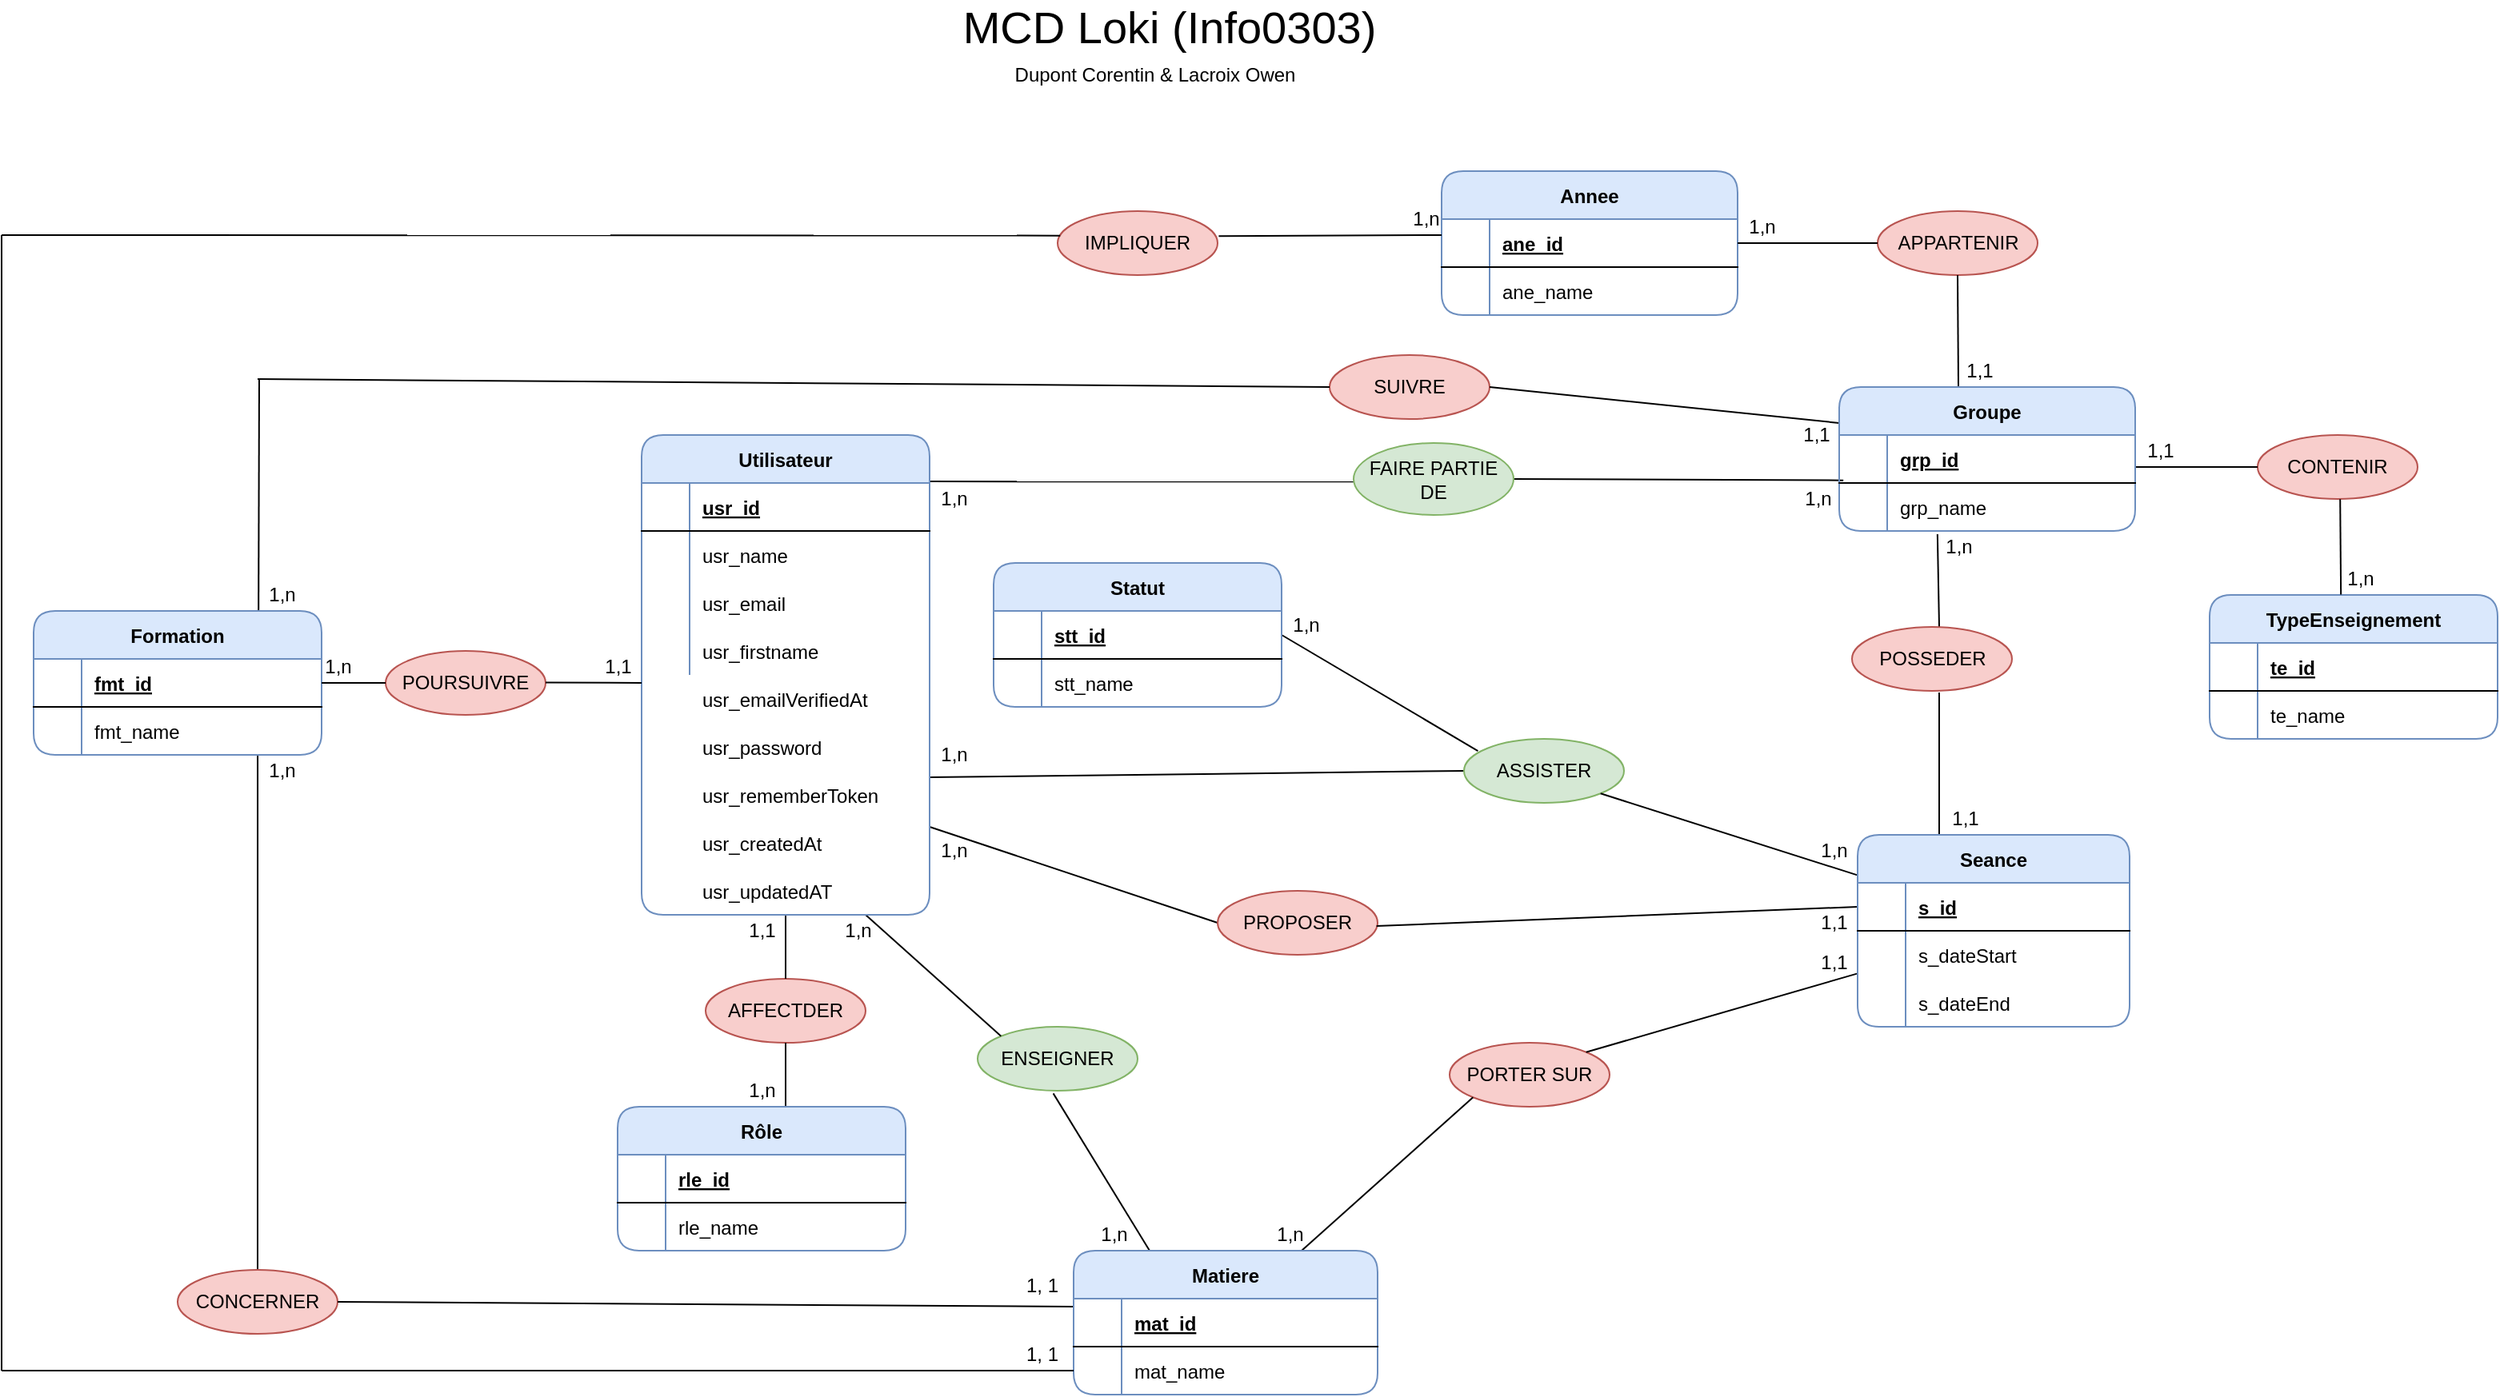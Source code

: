 <mxfile version="13.7.9" type="device"><diagram id="EAMvs1dwin5hBDgR9vCp" name="Page-1"><mxGraphModel dx="1982" dy="470" grid="1" gridSize="10" guides="1" tooltips="1" connect="1" arrows="1" fold="1" page="1" pageScale="1" pageWidth="1169" pageHeight="827" math="0" shadow="0"><root><mxCell id="0"/><mxCell id="1" parent="0"/><mxCell id="ythxObE1gx_FDRderQf9-2" value="Annee" style="shape=table;startSize=30;container=1;collapsible=1;childLayout=tableLayout;fixedRows=1;rowLines=0;fontStyle=1;align=center;resizeLast=1;fillColor=#dae8fc;strokeColor=#6c8ebf;rounded=1;" parent="1" vertex="1"><mxGeometry x="580" y="120" width="185" height="90" as="geometry"/></mxCell><mxCell id="ythxObE1gx_FDRderQf9-3" value="" style="shape=partialRectangle;collapsible=0;dropTarget=0;pointerEvents=0;fillColor=none;top=0;left=0;bottom=1;right=0;points=[[0,0.5],[1,0.5]];portConstraint=eastwest;rounded=1;" parent="ythxObE1gx_FDRderQf9-2" vertex="1"><mxGeometry y="30" width="185" height="30" as="geometry"/></mxCell><mxCell id="ythxObE1gx_FDRderQf9-4" value="" style="shape=partialRectangle;connectable=0;fillColor=none;top=0;left=0;bottom=0;right=0;fontStyle=1;overflow=hidden;rounded=1;" parent="ythxObE1gx_FDRderQf9-3" vertex="1"><mxGeometry width="30" height="30" as="geometry"/></mxCell><mxCell id="ythxObE1gx_FDRderQf9-5" value="ane_id" style="shape=partialRectangle;connectable=0;fillColor=none;top=0;left=0;bottom=0;right=0;align=left;spacingLeft=6;fontStyle=5;overflow=hidden;rounded=1;" parent="ythxObE1gx_FDRderQf9-3" vertex="1"><mxGeometry x="30" width="155" height="30" as="geometry"/></mxCell><mxCell id="ythxObE1gx_FDRderQf9-6" value="" style="shape=partialRectangle;collapsible=0;dropTarget=0;pointerEvents=0;fillColor=none;top=0;left=0;bottom=0;right=0;points=[[0,0.5],[1,0.5]];portConstraint=eastwest;rounded=1;" parent="ythxObE1gx_FDRderQf9-2" vertex="1"><mxGeometry y="60" width="185" height="30" as="geometry"/></mxCell><mxCell id="ythxObE1gx_FDRderQf9-7" value="" style="shape=partialRectangle;connectable=0;fillColor=none;top=0;left=0;bottom=0;right=0;editable=1;overflow=hidden;rounded=1;" parent="ythxObE1gx_FDRderQf9-6" vertex="1"><mxGeometry width="30" height="30" as="geometry"/></mxCell><mxCell id="ythxObE1gx_FDRderQf9-8" value="ane_name" style="shape=partialRectangle;connectable=0;fillColor=none;top=0;left=0;bottom=0;right=0;align=left;spacingLeft=6;overflow=hidden;rounded=1;" parent="ythxObE1gx_FDRderQf9-6" vertex="1"><mxGeometry x="30" width="155" height="30" as="geometry"/></mxCell><mxCell id="joblzgXlnt68u-yxRirV-22" value="usr_emailVerifiedAt" style="shape=partialRectangle;connectable=0;fillColor=none;top=0;left=0;bottom=0;right=0;align=left;spacingLeft=6;overflow=hidden;rounded=1;" parent="1" vertex="1"><mxGeometry x="110" y="435" width="150" height="30" as="geometry"/></mxCell><mxCell id="joblzgXlnt68u-yxRirV-23" value="usr_password" style="shape=partialRectangle;connectable=0;fillColor=none;top=0;left=0;bottom=0;right=0;align=left;spacingLeft=6;overflow=hidden;rounded=1;" parent="1" vertex="1"><mxGeometry x="110" y="465" width="150" height="30" as="geometry"/></mxCell><mxCell id="joblzgXlnt68u-yxRirV-24" value="usr_rememberToken" style="shape=partialRectangle;connectable=0;fillColor=none;top=0;left=0;bottom=0;right=0;align=left;spacingLeft=6;overflow=hidden;rounded=1;" parent="1" vertex="1"><mxGeometry x="110" y="495" width="150" height="30" as="geometry"/></mxCell><mxCell id="joblzgXlnt68u-yxRirV-119" value="TypeEnseignement" style="shape=table;startSize=30;container=1;collapsible=1;childLayout=tableLayout;fixedRows=1;rowLines=0;fontStyle=1;align=center;resizeLast=1;fillColor=#dae8fc;strokeColor=#6c8ebf;rounded=1;" parent="1" vertex="1"><mxGeometry x="1060" y="385" width="180" height="90" as="geometry"/></mxCell><mxCell id="joblzgXlnt68u-yxRirV-120" value="" style="shape=partialRectangle;collapsible=0;dropTarget=0;pointerEvents=0;fillColor=none;top=0;left=0;bottom=1;right=0;points=[[0,0.5],[1,0.5]];portConstraint=eastwest;rounded=1;" parent="joblzgXlnt68u-yxRirV-119" vertex="1"><mxGeometry y="30" width="180" height="30" as="geometry"/></mxCell><mxCell id="joblzgXlnt68u-yxRirV-121" value="" style="shape=partialRectangle;connectable=0;fillColor=none;top=0;left=0;bottom=0;right=0;fontStyle=1;overflow=hidden;rounded=1;" parent="joblzgXlnt68u-yxRirV-120" vertex="1"><mxGeometry width="30" height="30" as="geometry"/></mxCell><mxCell id="joblzgXlnt68u-yxRirV-122" value="te_id" style="shape=partialRectangle;connectable=0;fillColor=none;top=0;left=0;bottom=0;right=0;align=left;spacingLeft=6;fontStyle=5;overflow=hidden;rounded=1;" parent="joblzgXlnt68u-yxRirV-120" vertex="1"><mxGeometry x="30" width="150" height="30" as="geometry"/></mxCell><mxCell id="joblzgXlnt68u-yxRirV-123" value="" style="shape=partialRectangle;collapsible=0;dropTarget=0;pointerEvents=0;fillColor=none;top=0;left=0;bottom=0;right=0;points=[[0,0.5],[1,0.5]];portConstraint=eastwest;rounded=1;" parent="joblzgXlnt68u-yxRirV-119" vertex="1"><mxGeometry y="60" width="180" height="30" as="geometry"/></mxCell><mxCell id="joblzgXlnt68u-yxRirV-124" value="" style="shape=partialRectangle;connectable=0;fillColor=none;top=0;left=0;bottom=0;right=0;editable=1;overflow=hidden;rounded=1;" parent="joblzgXlnt68u-yxRirV-123" vertex="1"><mxGeometry width="30" height="30" as="geometry"/></mxCell><mxCell id="joblzgXlnt68u-yxRirV-125" value="te_name" style="shape=partialRectangle;connectable=0;fillColor=none;top=0;left=0;bottom=0;right=0;align=left;spacingLeft=6;overflow=hidden;rounded=1;" parent="joblzgXlnt68u-yxRirV-123" vertex="1"><mxGeometry x="30" width="150" height="30" as="geometry"/></mxCell><mxCell id="joblzgXlnt68u-yxRirV-25" value="usr_createdAt" style="shape=partialRectangle;connectable=0;fillColor=none;top=0;left=0;bottom=0;right=0;align=left;spacingLeft=6;overflow=hidden;rounded=1;" parent="1" vertex="1"><mxGeometry x="110" y="525" width="150" height="30" as="geometry"/></mxCell><mxCell id="joblzgXlnt68u-yxRirV-26" value="usr_updatedAT" style="shape=partialRectangle;connectable=0;fillColor=none;top=0;left=0;bottom=0;right=0;align=left;spacingLeft=6;overflow=hidden;rounded=1;" parent="1" vertex="1"><mxGeometry x="110" y="555" width="150" height="30" as="geometry"/></mxCell><mxCell id="joblzgXlnt68u-yxRirV-53" value="" style="endArrow=none;html=1;entryX=0.012;entryY=0.537;entryDx=0;entryDy=0;entryPerimeter=0;exitX=1;exitY=0.097;exitDx=0;exitDy=0;exitPerimeter=0;" parent="1" source="joblzgXlnt68u-yxRirV-9" target="PyWjdpOlmltwWEIh1tkV-2" edge="1"><mxGeometry relative="1" as="geometry"><mxPoint x="260" y="320" as="sourcePoint"/><mxPoint x="360" y="320" as="targetPoint"/></mxGeometry></mxCell><mxCell id="joblzgXlnt68u-yxRirV-76" value="AFFECTDER" style="ellipse;whiteSpace=wrap;html=1;align=center;fillColor=#f8cecc;strokeColor=#b85450;rounded=1;" parent="1" vertex="1"><mxGeometry x="120" y="625" width="100" height="40" as="geometry"/></mxCell><mxCell id="joblzgXlnt68u-yxRirV-77" value="" style="endArrow=none;html=1;entryX=0.5;entryY=1;entryDx=0;entryDy=0;" parent="1" target="joblzgXlnt68u-yxRirV-9" edge="1"><mxGeometry relative="1" as="geometry"><mxPoint x="170" y="625" as="sourcePoint"/><mxPoint x="120" y="615" as="targetPoint"/></mxGeometry></mxCell><mxCell id="joblzgXlnt68u-yxRirV-79" value="" style="resizable=0;html=1;align=right;verticalAlign=bottom;rounded=1;" parent="joblzgXlnt68u-yxRirV-77" connectable="0" vertex="1"><mxGeometry x="1" relative="1" as="geometry"/></mxCell><mxCell id="joblzgXlnt68u-yxRirV-80" value="1,1" style="text;html=1;align=center;verticalAlign=middle;resizable=0;points=[];autosize=1;rounded=1;" parent="1" vertex="1"><mxGeometry x="140" y="585" width="30" height="20" as="geometry"/></mxCell><mxCell id="joblzgXlnt68u-yxRirV-84" value="1,n" style="text;html=1;align=center;verticalAlign=middle;resizable=0;points=[];autosize=1;rounded=1;" parent="1" vertex="1"><mxGeometry x="800" y="315" width="30" height="20" as="geometry"/></mxCell><mxCell id="joblzgXlnt68u-yxRirV-98" value="" style="endArrow=none;html=1;entryX=0.5;entryY=1;entryDx=0;entryDy=0;" parent="1" target="joblzgXlnt68u-yxRirV-76" edge="1"><mxGeometry relative="1" as="geometry"><mxPoint x="170" y="705" as="sourcePoint"/><mxPoint x="360" y="755" as="targetPoint"/></mxGeometry></mxCell><mxCell id="joblzgXlnt68u-yxRirV-115" value="s_dateEnd" style="shape=partialRectangle;connectable=0;fillColor=none;top=0;left=0;bottom=0;right=0;align=left;spacingLeft=6;overflow=hidden;rounded=1;" parent="1" vertex="1"><mxGeometry x="870" y="625" width="150" height="30" as="geometry"/></mxCell><mxCell id="joblzgXlnt68u-yxRirV-149" value="" style="endArrow=none;html=1;entryX=0.014;entryY=-0.056;entryDx=0;entryDy=0;entryPerimeter=0;exitX=1;exitY=0.5;exitDx=0;exitDy=0;" parent="1" source="PyWjdpOlmltwWEIh1tkV-2" target="joblzgXlnt68u-yxRirV-60" edge="1"><mxGeometry relative="1" as="geometry"><mxPoint x="538" y="320" as="sourcePoint"/><mxPoint x="560" y="305" as="targetPoint"/></mxGeometry></mxCell><mxCell id="joblzgXlnt68u-yxRirV-160" value="" style="endArrow=none;html=1;" parent="1" edge="1"><mxGeometry relative="1" as="geometry"><mxPoint x="891" y="535" as="sourcePoint"/><mxPoint x="891" y="446" as="targetPoint"/></mxGeometry></mxCell><mxCell id="joblzgXlnt68u-yxRirV-161" value="1,1" style="text;html=1;align=center;verticalAlign=middle;resizable=0;points=[];autosize=1;rounded=1;" parent="1" vertex="1"><mxGeometry x="892" y="515" width="30" height="20" as="geometry"/></mxCell><mxCell id="joblzgXlnt68u-yxRirV-163" value="" style="endArrow=none;html=1;exitX=0.332;exitY=1.067;exitDx=0;exitDy=0;exitPerimeter=0;" parent="1" source="joblzgXlnt68u-yxRirV-60" edge="1"><mxGeometry relative="1" as="geometry"><mxPoint x="970" y="365" as="sourcePoint"/><mxPoint x="891" y="405" as="targetPoint"/></mxGeometry></mxCell><mxCell id="efAIEdhuq7l3t71jygYk-2" value="CONTENIR" style="ellipse;whiteSpace=wrap;html=1;align=center;fillColor=#f8cecc;strokeColor=#b85450;rounded=1;" parent="1" vertex="1"><mxGeometry x="1090" y="285" width="100" height="40" as="geometry"/></mxCell><mxCell id="efAIEdhuq7l3t71jygYk-4" value="" style="endArrow=none;html=1;entryX=0;entryY=0.5;entryDx=0;entryDy=0;" parent="1" target="efAIEdhuq7l3t71jygYk-2" edge="1"><mxGeometry relative="1" as="geometry"><mxPoint x="1014" y="305" as="sourcePoint"/><mxPoint x="1000" y="355" as="targetPoint"/></mxGeometry></mxCell><mxCell id="efAIEdhuq7l3t71jygYk-5" value="" style="endArrow=none;html=1;exitX=0.516;exitY=1.003;exitDx=0;exitDy=0;entryX=0.456;entryY=-0.003;entryDx=0;entryDy=0;entryPerimeter=0;exitPerimeter=0;" parent="1" source="efAIEdhuq7l3t71jygYk-2" target="joblzgXlnt68u-yxRirV-119" edge="1"><mxGeometry relative="1" as="geometry"><mxPoint x="980" y="395" as="sourcePoint"/><mxPoint x="1142" y="380" as="targetPoint"/></mxGeometry></mxCell><mxCell id="efAIEdhuq7l3t71jygYk-20" value="SUIVRE" style="ellipse;whiteSpace=wrap;html=1;align=center;fillColor=#f8cecc;strokeColor=#b85450;rounded=1;" parent="1" vertex="1"><mxGeometry x="510" y="235" width="100" height="40" as="geometry"/></mxCell><mxCell id="efAIEdhuq7l3t71jygYk-22" value="1,1" style="text;html=1;align=center;verticalAlign=middle;resizable=0;points=[];autosize=1;rounded=1;" parent="1" vertex="1"><mxGeometry x="1013.5" y="285" width="30" height="20" as="geometry"/></mxCell><mxCell id="efAIEdhuq7l3t71jygYk-23" value="1,n" style="text;html=1;align=center;verticalAlign=middle;resizable=0;points=[];autosize=1;rounded=1;" parent="1" vertex="1"><mxGeometry x="1139" y="365" width="30" height="20" as="geometry"/></mxCell><mxCell id="efAIEdhuq7l3t71jygYk-28" value="1,1" style="text;html=1;align=center;verticalAlign=middle;resizable=0;points=[];autosize=1;rounded=1;" parent="1" vertex="1"><mxGeometry x="798.5" y="275" width="30" height="20" as="geometry"/></mxCell><mxCell id="efAIEdhuq7l3t71jygYk-29" value="1,n" style="text;html=1;align=center;verticalAlign=middle;resizable=0;points=[];autosize=1;rounded=1;" parent="1" vertex="1"><mxGeometry x="-160" y="375" width="30" height="20" as="geometry"/></mxCell><mxCell id="0zRfloX6kRpkSdwJykga-1" value="" style="endArrow=none;html=1;exitX=1;exitY=0.5;exitDx=0;exitDy=0;entryX=0;entryY=0.25;entryDx=0;entryDy=0;" parent="1" source="efAIEdhuq7l3t71jygYk-20" target="joblzgXlnt68u-yxRirV-56" edge="1"><mxGeometry relative="1" as="geometry"><mxPoint x="990" y="355" as="sourcePoint"/><mxPoint x="1100" y="420" as="targetPoint"/></mxGeometry></mxCell><mxCell id="0zRfloX6kRpkSdwJykga-2" value="" style="endArrow=none;html=1;entryX=0.781;entryY=0.001;entryDx=0;entryDy=0;entryPerimeter=0;" parent="1" target="efAIEdhuq7l3t71jygYk-7" edge="1"><mxGeometry relative="1" as="geometry"><mxPoint x="-159" y="250" as="sourcePoint"/><mxPoint x="-120" y="390" as="targetPoint"/></mxGeometry></mxCell><mxCell id="0zRfloX6kRpkSdwJykga-20" value="1,n" style="text;html=1;align=center;verticalAlign=middle;resizable=0;points=[];autosize=1;rounded=1;" parent="1" vertex="1"><mxGeometry x="200" y="585" width="30" height="20" as="geometry"/></mxCell><mxCell id="0zRfloX6kRpkSdwJykga-47" value="PORTER SUR" style="ellipse;whiteSpace=wrap;html=1;align=center;fillColor=#f8cecc;strokeColor=#b85450;rounded=1;" parent="1" vertex="1"><mxGeometry x="585" y="665" width="100" height="40" as="geometry"/></mxCell><mxCell id="0zRfloX6kRpkSdwJykga-66" value="Dupont Corentin &amp;amp; Lacroix Owen" style="text;html=1;strokeColor=none;fillColor=none;align=center;verticalAlign=middle;whiteSpace=wrap;rounded=1;" parent="1" vertex="1"><mxGeometry x="286.0" y="50" width="230" height="20" as="geometry"/></mxCell><mxCell id="0zRfloX6kRpkSdwJykga-67" value="&lt;span style=&quot;font-size: 28px&quot;&gt;MCD Loki (Info0303)&lt;/span&gt;" style="text;html=1;strokeColor=none;fillColor=none;align=center;verticalAlign=middle;whiteSpace=wrap;rounded=1;" parent="1" vertex="1"><mxGeometry x="235.0" y="20" width="350" height="20" as="geometry"/></mxCell><mxCell id="w9wPiOJWR5NOMYimxBFj-29" value="" style="endArrow=none;html=1;entryX=0;entryY=0.5;entryDx=0;entryDy=0;" parent="1" target="PyWjdpOlmltwWEIh1tkV-4" edge="1"><mxGeometry relative="1" as="geometry"><mxPoint x="260" y="499" as="sourcePoint"/><mxPoint x="590" y="499" as="targetPoint"/></mxGeometry></mxCell><mxCell id="w9wPiOJWR5NOMYimxBFj-39" value="1,n" style="text;html=1;align=center;verticalAlign=middle;resizable=0;points=[];autosize=1;rounded=1;" parent="1" vertex="1"><mxGeometry x="260" y="475" width="30" height="20" as="geometry"/></mxCell><mxCell id="w9wPiOJWR5NOMYimxBFj-44" value="1,n" style="text;html=1;align=center;verticalAlign=middle;resizable=0;points=[];autosize=1;rounded=1;" parent="1" vertex="1"><mxGeometry x="260" y="315" width="30" height="20" as="geometry"/></mxCell><mxCell id="w9wPiOJWR5NOMYimxBFj-45" value="1,n" style="text;html=1;align=center;verticalAlign=middle;resizable=0;points=[];autosize=1;rounded=1;" parent="1" vertex="1"><mxGeometry x="140" y="685" width="30" height="20" as="geometry"/></mxCell><mxCell id="PGd6JfXJDcA2U0Oo4H54-17" value="" style="endArrow=none;html=1;exitX=1;exitY=0.5;exitDx=0;exitDy=0;entryX=0.087;entryY=0.188;entryDx=0;entryDy=0;entryPerimeter=0;" parent="1" source="PGd6JfXJDcA2U0Oo4H54-2" target="PyWjdpOlmltwWEIh1tkV-4" edge="1"><mxGeometry relative="1" as="geometry"><mxPoint x="590" y="505" as="sourcePoint"/><mxPoint x="560" y="495" as="targetPoint"/></mxGeometry></mxCell><mxCell id="PGd6JfXJDcA2U0Oo4H54-20" value="1,n" style="text;html=1;align=center;verticalAlign=middle;resizable=0;points=[];autosize=1;rounded=1;" parent="1" vertex="1"><mxGeometry x="480" y="394.0" width="30" height="20" as="geometry"/></mxCell><mxCell id="PGd6JfXJDcA2U0Oo4H54-26" value="" style="endArrow=none;html=1;entryX=0.778;entryY=1;entryDx=0;entryDy=0;entryPerimeter=0;exitX=0.5;exitY=0;exitDx=0;exitDy=0;" parent="1" target="efAIEdhuq7l3t71jygYk-11" edge="1" source="PGd6JfXJDcA2U0Oo4H54-29"><mxGeometry relative="1" as="geometry"><mxPoint x="-160" y="800" as="sourcePoint"/><mxPoint x="-120" y="484.94" as="targetPoint"/></mxGeometry></mxCell><mxCell id="PGd6JfXJDcA2U0Oo4H54-29" value="CONCERNER" style="ellipse;whiteSpace=wrap;html=1;align=center;fillColor=#f8cecc;strokeColor=#b85450;rounded=1;" parent="1" vertex="1"><mxGeometry x="-210" y="807" width="100" height="40" as="geometry"/></mxCell><mxCell id="PGd6JfXJDcA2U0Oo4H54-33" value="1,n" style="text;html=1;align=center;verticalAlign=middle;resizable=0;points=[];autosize=1;rounded=1;" parent="1" vertex="1"><mxGeometry x="-160" y="485" width="30" height="20" as="geometry"/></mxCell><mxCell id="ythxObE1gx_FDRderQf9-10" value="APPARTENIR" style="ellipse;whiteSpace=wrap;html=1;align=center;fillColor=#f8cecc;strokeColor=#b85450;rounded=1;" parent="1" vertex="1"><mxGeometry x="852.5" y="145" width="100" height="40" as="geometry"/></mxCell><mxCell id="ythxObE1gx_FDRderQf9-11" value="" style="endArrow=none;html=1;entryX=0.5;entryY=1;entryDx=0;entryDy=0;" parent="1" target="ythxObE1gx_FDRderQf9-10" edge="1"><mxGeometry relative="1" as="geometry"><mxPoint x="903" y="255" as="sourcePoint"/><mxPoint x="1000" y="325" as="targetPoint"/></mxGeometry></mxCell><mxCell id="ythxObE1gx_FDRderQf9-15" value="1,1" style="text;html=1;align=center;verticalAlign=middle;resizable=0;points=[];autosize=1;rounded=1;" parent="1" vertex="1"><mxGeometry x="901" y="235" width="30" height="20" as="geometry"/></mxCell><mxCell id="ythxObE1gx_FDRderQf9-16" value="1,n" style="text;html=1;align=center;verticalAlign=middle;resizable=0;points=[];autosize=1;rounded=1;" parent="1" vertex="1"><mxGeometry x="765" y="145" width="30" height="20" as="geometry"/></mxCell><mxCell id="AF_Gkch-M8Q-T1AekMc4-21" value="" style="endArrow=none;html=1;exitX=1.007;exitY=0.39;exitDx=0;exitDy=0;exitPerimeter=0;" parent="1" source="AF_Gkch-M8Q-T1AekMc4-24" edge="1"><mxGeometry relative="1" as="geometry"><mxPoint x="-30" y="65" as="sourcePoint"/><mxPoint x="580" y="160" as="targetPoint"/></mxGeometry></mxCell><mxCell id="AF_Gkch-M8Q-T1AekMc4-22" value="" style="endArrow=none;html=1;" parent="1" edge="1"><mxGeometry relative="1" as="geometry"><mxPoint x="-320" y="870" as="sourcePoint"/><mxPoint x="-320" y="160" as="targetPoint"/></mxGeometry></mxCell><mxCell id="AF_Gkch-M8Q-T1AekMc4-24" value="IMPLIQUER" style="ellipse;whiteSpace=wrap;html=1;align=center;fillColor=#f8cecc;strokeColor=#b85450;rounded=1;" parent="1" vertex="1"><mxGeometry x="340" y="145" width="100" height="40" as="geometry"/></mxCell><mxCell id="AF_Gkch-M8Q-T1AekMc4-25" value="" style="endArrow=none;html=1;entryX=0.016;entryY=0.383;entryDx=0;entryDy=0;entryPerimeter=0;" parent="1" target="AF_Gkch-M8Q-T1AekMc4-24" edge="1"><mxGeometry relative="1" as="geometry"><mxPoint x="-320" y="160" as="sourcePoint"/><mxPoint x="270" y="160" as="targetPoint"/></mxGeometry></mxCell><mxCell id="auDEHxaekFaYsT3tDiyP-1" value="" style="endArrow=none;html=1;entryX=0;entryY=0.5;entryDx=0;entryDy=0;" parent="1" target="auDEHxaekFaYsT3tDiyP-2" edge="1"><mxGeometry relative="1" as="geometry"><mxPoint x="260" y="530" as="sourcePoint"/><mxPoint x="490" y="595" as="targetPoint"/></mxGeometry></mxCell><mxCell id="auDEHxaekFaYsT3tDiyP-2" value="PROPOSER" style="ellipse;whiteSpace=wrap;html=1;align=center;fillColor=#f8cecc;strokeColor=#b85450;rounded=1;" parent="1" vertex="1"><mxGeometry x="440" y="570" width="100" height="40" as="geometry"/></mxCell><mxCell id="auDEHxaekFaYsT3tDiyP-4" value="" style="endArrow=none;html=1;exitX=0.993;exitY=0.55;exitDx=0;exitDy=0;exitPerimeter=0;entryX=0;entryY=0.5;entryDx=0;entryDy=0;" parent="1" source="auDEHxaekFaYsT3tDiyP-2" target="joblzgXlnt68u-yxRirV-102" edge="1"><mxGeometry relative="1" as="geometry"><mxPoint x="671" y="752" as="sourcePoint"/><mxPoint x="730" y="625" as="targetPoint"/></mxGeometry></mxCell><mxCell id="PyWjdpOlmltwWEIh1tkV-2" value="FAIRE PARTIE DE" style="ellipse;whiteSpace=wrap;html=1;align=center;fillColor=#d5e8d4;strokeColor=#82b366;rounded=1;" parent="1" vertex="1"><mxGeometry x="525" y="290" width="100" height="45" as="geometry"/></mxCell><mxCell id="PyWjdpOlmltwWEIh1tkV-4" value="ASSISTER" style="ellipse;whiteSpace=wrap;html=1;align=center;fillColor=#d5e8d4;strokeColor=#82b366;rounded=1;" parent="1" vertex="1"><mxGeometry x="594" y="475" width="100" height="40" as="geometry"/></mxCell><mxCell id="PyWjdpOlmltwWEIh1tkV-5" value="POSSEDER" style="ellipse;whiteSpace=wrap;html=1;align=center;fillColor=#f8cecc;strokeColor=#b85450;rounded=1;" parent="1" vertex="1"><mxGeometry x="836.5" y="405" width="100" height="40" as="geometry"/></mxCell><mxCell id="PyWjdpOlmltwWEIh1tkV-6" value="1,n" style="text;html=1;align=center;verticalAlign=middle;resizable=0;points=[];autosize=1;rounded=1;" parent="1" vertex="1"><mxGeometry x="887.5" y="345" width="30" height="20" as="geometry"/></mxCell><mxCell id="PyWjdpOlmltwWEIh1tkV-7" value="" style="endArrow=none;html=1;exitX=1;exitY=1;exitDx=0;exitDy=0;entryX=-0.001;entryY=0.21;entryDx=0;entryDy=0;entryPerimeter=0;" parent="1" source="PyWjdpOlmltwWEIh1tkV-4" target="joblzgXlnt68u-yxRirV-101" edge="1"><mxGeometry relative="1" as="geometry"><mxPoint x="695.0" y="554.17" as="sourcePoint"/><mxPoint x="820" y="555" as="targetPoint"/></mxGeometry></mxCell><mxCell id="PyWjdpOlmltwWEIh1tkV-8" value="1,n" style="text;html=1;align=center;verticalAlign=middle;resizable=0;points=[];autosize=1;rounded=1;" parent="1" vertex="1"><mxGeometry x="810" y="535" width="30" height="20" as="geometry"/></mxCell><mxCell id="PyWjdpOlmltwWEIh1tkV-9" value="1,n" style="text;html=1;align=center;verticalAlign=middle;resizable=0;points=[];autosize=1;rounded=1;" parent="1" vertex="1"><mxGeometry x="260" y="535" width="30" height="20" as="geometry"/></mxCell><mxCell id="PyWjdpOlmltwWEIh1tkV-10" value="1,1" style="text;html=1;align=center;verticalAlign=middle;resizable=0;points=[];autosize=1;rounded=1;" parent="1" vertex="1"><mxGeometry x="810" y="580" width="30" height="20" as="geometry"/></mxCell><mxCell id="PyWjdpOlmltwWEIh1tkV-11" value="" style="endArrow=none;html=1;exitX=1;exitY=0.5;exitDx=0;exitDy=0;entryX=0;entryY=0.5;entryDx=0;entryDy=0;" parent="1" edge="1" target="ythxObE1gx_FDRderQf9-10" source="ythxObE1gx_FDRderQf9-3"><mxGeometry relative="1" as="geometry"><mxPoint x="770" y="164.58" as="sourcePoint"/><mxPoint x="850" y="165" as="targetPoint"/></mxGeometry></mxCell><mxCell id="PyWjdpOlmltwWEIh1tkV-13" value="" style="endArrow=none;html=1;entryX=0;entryY=0.889;entryDx=0;entryDy=0;entryPerimeter=0;exitX=1;exitY=0;exitDx=0;exitDy=0;" parent="1" source="0zRfloX6kRpkSdwJykga-47" target="joblzgXlnt68u-yxRirV-105" edge="1"><mxGeometry relative="1" as="geometry"><mxPoint x="620" y="785" as="sourcePoint"/><mxPoint x="789" y="795" as="targetPoint"/></mxGeometry></mxCell><mxCell id="PyWjdpOlmltwWEIh1tkV-14" value="" style="endArrow=none;html=1;entryX=0;entryY=1;entryDx=0;entryDy=0;exitX=0.75;exitY=0;exitDx=0;exitDy=0;" parent="1" source="0zRfloX6kRpkSdwJykga-3" target="0zRfloX6kRpkSdwJykga-47" edge="1"><mxGeometry relative="1" as="geometry"><mxPoint x="584.995" y="804.188" as="sourcePoint"/><mxPoint x="754.64" y="755.0" as="targetPoint"/></mxGeometry></mxCell><mxCell id="PyWjdpOlmltwWEIh1tkV-15" value="" style="endArrow=none;html=1;exitX=1;exitY=0.5;exitDx=0;exitDy=0;entryX=0;entryY=0.167;entryDx=0;entryDy=0;entryPerimeter=0;" parent="1" edge="1" target="0zRfloX6kRpkSdwJykga-4" source="PGd6JfXJDcA2U0Oo4H54-29"><mxGeometry relative="1" as="geometry"><mxPoint x="40" y="825" as="sourcePoint"/><mxPoint x="340" y="825" as="targetPoint"/></mxGeometry></mxCell><mxCell id="PyWjdpOlmltwWEIh1tkV-20" value="ENSEIGNER" style="ellipse;whiteSpace=wrap;html=1;align=center;fillColor=#d5e8d4;strokeColor=#82b366;rounded=1;" parent="1" vertex="1"><mxGeometry x="290" y="655" width="100" height="40" as="geometry"/></mxCell><mxCell id="PyWjdpOlmltwWEIh1tkV-21" value="" style="endArrow=none;html=1;entryX=0;entryY=0;entryDx=0;entryDy=0;" parent="1" target="PyWjdpOlmltwWEIh1tkV-20" edge="1"><mxGeometry relative="1" as="geometry"><mxPoint x="220" y="585" as="sourcePoint"/><mxPoint x="425" y="620" as="targetPoint"/></mxGeometry></mxCell><mxCell id="PyWjdpOlmltwWEIh1tkV-22" value="" style="endArrow=none;html=1;entryX=0.25;entryY=0;entryDx=0;entryDy=0;exitX=0.473;exitY=1.042;exitDx=0;exitDy=0;exitPerimeter=0;" parent="1" source="PyWjdpOlmltwWEIh1tkV-20" target="0zRfloX6kRpkSdwJykga-3" edge="1"><mxGeometry relative="1" as="geometry"><mxPoint x="347.68" y="695" as="sourcePoint"/><mxPoint x="410" y="755" as="targetPoint"/></mxGeometry></mxCell><mxCell id="joblzgXlnt68u-yxRirV-56" value="Groupe" style="shape=table;startSize=30;container=1;collapsible=1;childLayout=tableLayout;fixedRows=1;rowLines=0;fontStyle=1;align=center;resizeLast=1;fillColor=#dae8fc;strokeColor=#6c8ebf;rounded=1;" parent="1" vertex="1"><mxGeometry x="828.5" y="255" width="185" height="90" as="geometry"/></mxCell><mxCell id="joblzgXlnt68u-yxRirV-57" value="" style="shape=partialRectangle;collapsible=0;dropTarget=0;pointerEvents=0;fillColor=none;top=0;left=0;bottom=1;right=0;points=[[0,0.5],[1,0.5]];portConstraint=eastwest;rounded=1;" parent="joblzgXlnt68u-yxRirV-56" vertex="1"><mxGeometry y="30" width="185" height="30" as="geometry"/></mxCell><mxCell id="joblzgXlnt68u-yxRirV-58" value="" style="shape=partialRectangle;connectable=0;fillColor=none;top=0;left=0;bottom=0;right=0;fontStyle=1;overflow=hidden;rounded=1;" parent="joblzgXlnt68u-yxRirV-57" vertex="1"><mxGeometry width="30" height="30" as="geometry"/></mxCell><mxCell id="joblzgXlnt68u-yxRirV-59" value="grp_id" style="shape=partialRectangle;connectable=0;fillColor=none;top=0;left=0;bottom=0;right=0;align=left;spacingLeft=6;fontStyle=5;overflow=hidden;rounded=1;" parent="joblzgXlnt68u-yxRirV-57" vertex="1"><mxGeometry x="30" width="155" height="30" as="geometry"/></mxCell><mxCell id="joblzgXlnt68u-yxRirV-60" value="" style="shape=partialRectangle;collapsible=0;dropTarget=0;pointerEvents=0;fillColor=none;top=0;left=0;bottom=0;right=0;points=[[0,0.5],[1,0.5]];portConstraint=eastwest;rounded=1;" parent="joblzgXlnt68u-yxRirV-56" vertex="1"><mxGeometry y="60" width="185" height="30" as="geometry"/></mxCell><mxCell id="joblzgXlnt68u-yxRirV-61" value="" style="shape=partialRectangle;connectable=0;fillColor=none;top=0;left=0;bottom=0;right=0;editable=1;overflow=hidden;rounded=1;" parent="joblzgXlnt68u-yxRirV-60" vertex="1"><mxGeometry width="30" height="30" as="geometry"/></mxCell><mxCell id="joblzgXlnt68u-yxRirV-62" value="grp_name" style="shape=partialRectangle;connectable=0;fillColor=none;top=0;left=0;bottom=0;right=0;align=left;spacingLeft=6;overflow=hidden;rounded=1;" parent="joblzgXlnt68u-yxRirV-60" vertex="1"><mxGeometry x="30" width="155" height="30" as="geometry"/></mxCell><mxCell id="joblzgXlnt68u-yxRirV-9" value="Utilisateur" style="shape=table;startSize=30;container=1;collapsible=1;childLayout=tableLayout;fixedRows=1;rowLines=0;fontStyle=1;align=center;resizeLast=1;fillColor=#dae8fc;strokeColor=#6c8ebf;rounded=1;" parent="1" vertex="1"><mxGeometry x="80" y="284.94" width="180" height="300" as="geometry"/></mxCell><mxCell id="joblzgXlnt68u-yxRirV-10" value="" style="shape=partialRectangle;collapsible=0;dropTarget=0;pointerEvents=0;fillColor=none;top=0;left=0;bottom=1;right=0;points=[[0,0.5],[1,0.5]];portConstraint=eastwest;rounded=1;" parent="joblzgXlnt68u-yxRirV-9" vertex="1"><mxGeometry y="30" width="180" height="30" as="geometry"/></mxCell><mxCell id="joblzgXlnt68u-yxRirV-11" value="" style="shape=partialRectangle;connectable=0;fillColor=none;top=0;left=0;bottom=0;right=0;fontStyle=1;overflow=hidden;rounded=1;" parent="joblzgXlnt68u-yxRirV-10" vertex="1"><mxGeometry width="30" height="30" as="geometry"/></mxCell><mxCell id="joblzgXlnt68u-yxRirV-12" value="usr_id" style="shape=partialRectangle;connectable=0;fillColor=none;top=0;left=0;bottom=0;right=0;align=left;spacingLeft=6;fontStyle=5;overflow=hidden;rounded=1;" parent="joblzgXlnt68u-yxRirV-10" vertex="1"><mxGeometry x="30" width="150" height="30" as="geometry"/></mxCell><mxCell id="joblzgXlnt68u-yxRirV-16" value="" style="shape=partialRectangle;collapsible=0;dropTarget=0;pointerEvents=0;fillColor=none;top=0;left=0;bottom=0;right=0;points=[[0,0.5],[1,0.5]];portConstraint=eastwest;rounded=1;" parent="joblzgXlnt68u-yxRirV-9" vertex="1"><mxGeometry y="60" width="180" height="30" as="geometry"/></mxCell><mxCell id="joblzgXlnt68u-yxRirV-17" value="" style="shape=partialRectangle;connectable=0;fillColor=none;top=0;left=0;bottom=0;right=0;editable=1;overflow=hidden;rounded=1;" parent="joblzgXlnt68u-yxRirV-16" vertex="1"><mxGeometry width="30" height="30" as="geometry"/></mxCell><mxCell id="joblzgXlnt68u-yxRirV-18" value="usr_name" style="shape=partialRectangle;connectable=0;fillColor=none;top=0;left=0;bottom=0;right=0;align=left;spacingLeft=6;overflow=hidden;rounded=1;" parent="joblzgXlnt68u-yxRirV-16" vertex="1"><mxGeometry x="30" width="150" height="30" as="geometry"/></mxCell><mxCell id="joblzgXlnt68u-yxRirV-19" value="" style="shape=partialRectangle;collapsible=0;dropTarget=0;pointerEvents=0;fillColor=none;top=0;left=0;bottom=0;right=0;points=[[0,0.5],[1,0.5]];portConstraint=eastwest;rounded=1;" parent="joblzgXlnt68u-yxRirV-9" vertex="1"><mxGeometry y="90" width="180" height="30" as="geometry"/></mxCell><mxCell id="joblzgXlnt68u-yxRirV-20" value="" style="shape=partialRectangle;connectable=0;fillColor=none;top=0;left=0;bottom=0;right=0;editable=1;overflow=hidden;rounded=1;" parent="joblzgXlnt68u-yxRirV-19" vertex="1"><mxGeometry width="30" height="30" as="geometry"/></mxCell><mxCell id="joblzgXlnt68u-yxRirV-21" value="usr_email" style="shape=partialRectangle;connectable=0;fillColor=none;top=0;left=0;bottom=0;right=0;align=left;spacingLeft=6;overflow=hidden;rounded=1;" parent="joblzgXlnt68u-yxRirV-19" vertex="1"><mxGeometry x="30" width="150" height="30" as="geometry"/></mxCell><mxCell id="joblzgXlnt68u-yxRirV-13" value="" style="shape=partialRectangle;collapsible=0;dropTarget=0;pointerEvents=0;fillColor=none;top=0;left=0;bottom=0;right=0;points=[[0,0.5],[1,0.5]];portConstraint=eastwest;rounded=1;" parent="joblzgXlnt68u-yxRirV-9" vertex="1"><mxGeometry y="120" width="180" height="30" as="geometry"/></mxCell><mxCell id="joblzgXlnt68u-yxRirV-14" value="" style="shape=partialRectangle;connectable=0;fillColor=none;top=0;left=0;bottom=0;right=0;editable=1;overflow=hidden;rounded=1;" parent="joblzgXlnt68u-yxRirV-13" vertex="1"><mxGeometry width="30" height="30" as="geometry"/></mxCell><mxCell id="joblzgXlnt68u-yxRirV-15" value="usr_firstname" style="shape=partialRectangle;connectable=0;fillColor=none;top=0;left=0;bottom=0;right=0;align=left;spacingLeft=6;overflow=hidden;rounded=1;" parent="joblzgXlnt68u-yxRirV-13" vertex="1"><mxGeometry x="30" width="150" height="30" as="geometry"/></mxCell><mxCell id="joblzgXlnt68u-yxRirV-85" value="Rôle" style="shape=table;startSize=30;container=1;collapsible=1;childLayout=tableLayout;fixedRows=1;rowLines=0;fontStyle=1;align=center;resizeLast=1;fillColor=#dae8fc;strokeColor=#6c8ebf;rounded=1;" parent="1" vertex="1"><mxGeometry x="65" y="705" width="180" height="90" as="geometry"/></mxCell><mxCell id="joblzgXlnt68u-yxRirV-86" value="" style="shape=partialRectangle;collapsible=0;dropTarget=0;pointerEvents=0;fillColor=none;top=0;left=0;bottom=1;right=0;points=[[0,0.5],[1,0.5]];portConstraint=eastwest;rounded=1;" parent="joblzgXlnt68u-yxRirV-85" vertex="1"><mxGeometry y="30" width="180" height="30" as="geometry"/></mxCell><mxCell id="joblzgXlnt68u-yxRirV-87" value="" style="shape=partialRectangle;connectable=0;fillColor=none;top=0;left=0;bottom=0;right=0;fontStyle=1;overflow=hidden;rounded=1;" parent="joblzgXlnt68u-yxRirV-86" vertex="1"><mxGeometry width="30" height="30" as="geometry"/></mxCell><mxCell id="joblzgXlnt68u-yxRirV-88" value="rle_id" style="shape=partialRectangle;connectable=0;fillColor=none;top=0;left=0;bottom=0;right=0;align=left;spacingLeft=6;fontStyle=5;overflow=hidden;rounded=1;" parent="joblzgXlnt68u-yxRirV-86" vertex="1"><mxGeometry x="30" width="150" height="30" as="geometry"/></mxCell><mxCell id="joblzgXlnt68u-yxRirV-89" value="" style="shape=partialRectangle;collapsible=0;dropTarget=0;pointerEvents=0;fillColor=none;top=0;left=0;bottom=0;right=0;points=[[0,0.5],[1,0.5]];portConstraint=eastwest;rounded=1;" parent="joblzgXlnt68u-yxRirV-85" vertex="1"><mxGeometry y="60" width="180" height="30" as="geometry"/></mxCell><mxCell id="joblzgXlnt68u-yxRirV-90" value="" style="shape=partialRectangle;connectable=0;fillColor=none;top=0;left=0;bottom=0;right=0;editable=1;overflow=hidden;rounded=1;" parent="joblzgXlnt68u-yxRirV-89" vertex="1"><mxGeometry width="30" height="30" as="geometry"/></mxCell><mxCell id="joblzgXlnt68u-yxRirV-91" value="rle_name" style="shape=partialRectangle;connectable=0;fillColor=none;top=0;left=0;bottom=0;right=0;align=left;spacingLeft=6;overflow=hidden;rounded=1;" parent="joblzgXlnt68u-yxRirV-89" vertex="1"><mxGeometry x="30" width="150" height="30" as="geometry"/></mxCell><mxCell id="PGd6JfXJDcA2U0Oo4H54-1" value="Statut" style="shape=table;startSize=30;container=1;collapsible=1;childLayout=tableLayout;fixedRows=1;rowLines=0;fontStyle=1;align=center;resizeLast=1;fillColor=#dae8fc;strokeColor=#6c8ebf;rounded=1;" parent="1" vertex="1"><mxGeometry x="300" y="365" width="180" height="90" as="geometry"/></mxCell><mxCell id="PGd6JfXJDcA2U0Oo4H54-2" value="" style="shape=partialRectangle;collapsible=0;dropTarget=0;pointerEvents=0;fillColor=none;top=0;left=0;bottom=1;right=0;points=[[0,0.5],[1,0.5]];portConstraint=eastwest;rounded=1;" parent="PGd6JfXJDcA2U0Oo4H54-1" vertex="1"><mxGeometry y="30" width="180" height="30" as="geometry"/></mxCell><mxCell id="PGd6JfXJDcA2U0Oo4H54-3" value="" style="shape=partialRectangle;connectable=0;fillColor=none;top=0;left=0;bottom=0;right=0;fontStyle=1;overflow=hidden;rounded=1;" parent="PGd6JfXJDcA2U0Oo4H54-2" vertex="1"><mxGeometry width="30" height="30" as="geometry"/></mxCell><mxCell id="PGd6JfXJDcA2U0Oo4H54-4" value="stt_id" style="shape=partialRectangle;connectable=0;fillColor=none;top=0;left=0;bottom=0;right=0;align=left;spacingLeft=6;fontStyle=5;overflow=hidden;rounded=1;" parent="PGd6JfXJDcA2U0Oo4H54-2" vertex="1"><mxGeometry x="30" width="150" height="30" as="geometry"/></mxCell><mxCell id="PGd6JfXJDcA2U0Oo4H54-5" value="" style="shape=partialRectangle;collapsible=0;dropTarget=0;pointerEvents=0;fillColor=none;top=0;left=0;bottom=0;right=0;points=[[0,0.5],[1,0.5]];portConstraint=eastwest;rounded=1;" parent="PGd6JfXJDcA2U0Oo4H54-1" vertex="1"><mxGeometry y="60" width="180" height="30" as="geometry"/></mxCell><mxCell id="PGd6JfXJDcA2U0Oo4H54-6" value="" style="shape=partialRectangle;connectable=0;fillColor=none;top=0;left=0;bottom=0;right=0;editable=1;overflow=hidden;rounded=1;" parent="PGd6JfXJDcA2U0Oo4H54-5" vertex="1"><mxGeometry width="30" height="30" as="geometry"/></mxCell><mxCell id="PGd6JfXJDcA2U0Oo4H54-7" value="stt_name" style="shape=partialRectangle;connectable=0;fillColor=none;top=0;left=0;bottom=0;right=0;align=left;spacingLeft=6;overflow=hidden;rounded=1;" parent="PGd6JfXJDcA2U0Oo4H54-5" vertex="1"><mxGeometry x="30" width="150" height="30" as="geometry"/></mxCell><mxCell id="PyWjdpOlmltwWEIh1tkV-23" value="1,n" style="text;html=1;align=center;verticalAlign=middle;resizable=0;points=[];autosize=1;rounded=1;" parent="1" vertex="1"><mxGeometry x="360" y="775" width="30" height="20" as="geometry"/></mxCell><mxCell id="PyWjdpOlmltwWEIh1tkV-24" value="1,1" style="text;html=1;align=center;verticalAlign=middle;resizable=0;points=[];autosize=1;rounded=1;" parent="1" vertex="1"><mxGeometry x="810" y="605" width="30" height="20" as="geometry"/></mxCell><mxCell id="PyWjdpOlmltwWEIh1tkV-25" value="1,n" style="text;html=1;align=center;verticalAlign=middle;resizable=0;points=[];autosize=1;rounded=1;" parent="1" vertex="1"><mxGeometry x="470" y="775" width="30" height="20" as="geometry"/></mxCell><mxCell id="PyWjdpOlmltwWEIh1tkV-26" value="1, 1" style="text;html=1;align=center;verticalAlign=middle;resizable=0;points=[];autosize=1;rounded=1;" parent="1" vertex="1"><mxGeometry x="310" y="850" width="40" height="20" as="geometry"/></mxCell><mxCell id="PyWjdpOlmltwWEIh1tkV-27" value="1, 1" style="text;html=1;align=center;verticalAlign=middle;resizable=0;points=[];autosize=1;rounded=1;" parent="1" vertex="1"><mxGeometry x="310" y="807" width="40" height="20" as="geometry"/></mxCell><mxCell id="PyWjdpOlmltwWEIh1tkV-28" value="1,n" style="text;html=1;align=center;verticalAlign=middle;resizable=0;points=[];autosize=1;rounded=1;" parent="1" vertex="1"><mxGeometry x="555" y="140" width="30" height="20" as="geometry"/></mxCell><mxCell id="joblzgXlnt68u-yxRirV-101" value="Seance" style="shape=table;startSize=30;container=1;collapsible=1;childLayout=tableLayout;fixedRows=1;rowLines=0;fontStyle=1;align=center;resizeLast=1;fillColor=#dae8fc;strokeColor=#6c8ebf;rounded=1;" parent="1" vertex="1"><mxGeometry x="840" y="535" width="170" height="120" as="geometry"/></mxCell><mxCell id="joblzgXlnt68u-yxRirV-102" value="" style="shape=partialRectangle;collapsible=0;dropTarget=0;pointerEvents=0;fillColor=none;top=0;left=0;bottom=1;right=0;points=[[0,0.5],[1,0.5]];portConstraint=eastwest;rounded=1;" parent="joblzgXlnt68u-yxRirV-101" vertex="1"><mxGeometry y="30" width="170" height="30" as="geometry"/></mxCell><mxCell id="joblzgXlnt68u-yxRirV-103" value="" style="shape=partialRectangle;connectable=0;fillColor=none;top=0;left=0;bottom=0;right=0;fontStyle=1;overflow=hidden;rounded=1;" parent="joblzgXlnt68u-yxRirV-102" vertex="1"><mxGeometry width="30" height="30" as="geometry"/></mxCell><mxCell id="joblzgXlnt68u-yxRirV-104" value="s_id" style="shape=partialRectangle;connectable=0;fillColor=none;top=0;left=0;bottom=0;right=0;align=left;spacingLeft=6;fontStyle=5;overflow=hidden;rounded=1;" parent="joblzgXlnt68u-yxRirV-102" vertex="1"><mxGeometry x="30" width="140" height="30" as="geometry"/></mxCell><mxCell id="joblzgXlnt68u-yxRirV-105" value="" style="shape=partialRectangle;collapsible=0;dropTarget=0;pointerEvents=0;fillColor=none;top=0;left=0;bottom=0;right=0;points=[[0,0.5],[1,0.5]];portConstraint=eastwest;rounded=1;" parent="joblzgXlnt68u-yxRirV-101" vertex="1"><mxGeometry y="60" width="170" height="30" as="geometry"/></mxCell><mxCell id="joblzgXlnt68u-yxRirV-106" value="" style="shape=partialRectangle;connectable=0;fillColor=none;top=0;left=0;bottom=0;right=0;editable=1;overflow=hidden;rounded=1;" parent="joblzgXlnt68u-yxRirV-105" vertex="1"><mxGeometry width="30" height="30" as="geometry"/></mxCell><mxCell id="joblzgXlnt68u-yxRirV-107" value="s_dateStart" style="shape=partialRectangle;connectable=0;fillColor=none;top=0;left=0;bottom=0;right=0;align=left;spacingLeft=6;overflow=hidden;rounded=1;" parent="joblzgXlnt68u-yxRirV-105" vertex="1"><mxGeometry x="30" width="140" height="30" as="geometry"/></mxCell><mxCell id="joblzgXlnt68u-yxRirV-108" value="" style="shape=partialRectangle;collapsible=0;dropTarget=0;pointerEvents=0;fillColor=none;top=0;left=0;bottom=0;right=0;points=[[0,0.5],[1,0.5]];portConstraint=eastwest;rounded=1;" parent="joblzgXlnt68u-yxRirV-101" vertex="1"><mxGeometry y="90" width="170" height="30" as="geometry"/></mxCell><mxCell id="joblzgXlnt68u-yxRirV-109" value="" style="shape=partialRectangle;connectable=0;fillColor=none;top=0;left=0;bottom=0;right=0;editable=1;overflow=hidden;rounded=1;" parent="joblzgXlnt68u-yxRirV-108" vertex="1"><mxGeometry width="30" height="30" as="geometry"/></mxCell><mxCell id="joblzgXlnt68u-yxRirV-110" value=" " style="shape=partialRectangle;connectable=0;fillColor=none;top=0;left=0;bottom=0;right=0;align=left;spacingLeft=6;overflow=hidden;rounded=1;" parent="joblzgXlnt68u-yxRirV-108" vertex="1"><mxGeometry x="30" width="140" height="30" as="geometry"/></mxCell><mxCell id="JFhueK2w9MVW2oQVreTz-3" value="" style="endArrow=none;html=1;entryX=0;entryY=0.5;entryDx=0;entryDy=0;" edge="1" parent="1" target="efAIEdhuq7l3t71jygYk-20"><mxGeometry relative="1" as="geometry"><mxPoint x="-160" y="250" as="sourcePoint"/><mxPoint x="410" y="250" as="targetPoint"/></mxGeometry></mxCell><mxCell id="0zRfloX6kRpkSdwJykga-3" value="Matiere" style="shape=table;startSize=30;container=1;collapsible=1;childLayout=tableLayout;fixedRows=1;rowLines=0;fontStyle=1;align=center;resizeLast=1;fillColor=#dae8fc;strokeColor=#6c8ebf;rounded=1;" parent="1" vertex="1"><mxGeometry x="350" y="795" width="190" height="90" as="geometry"/></mxCell><mxCell id="0zRfloX6kRpkSdwJykga-4" value="" style="shape=partialRectangle;collapsible=0;dropTarget=0;pointerEvents=0;fillColor=none;top=0;left=0;bottom=1;right=0;points=[[0,0.5],[1,0.5]];portConstraint=eastwest;rounded=1;" parent="0zRfloX6kRpkSdwJykga-3" vertex="1"><mxGeometry y="30" width="190" height="30" as="geometry"/></mxCell><mxCell id="0zRfloX6kRpkSdwJykga-5" value="" style="shape=partialRectangle;connectable=0;fillColor=none;top=0;left=0;bottom=0;right=0;fontStyle=1;overflow=hidden;rounded=1;" parent="0zRfloX6kRpkSdwJykga-4" vertex="1"><mxGeometry width="30" height="30" as="geometry"/></mxCell><mxCell id="0zRfloX6kRpkSdwJykga-6" value="mat_id" style="shape=partialRectangle;connectable=0;fillColor=none;top=0;left=0;bottom=0;right=0;align=left;spacingLeft=6;fontStyle=5;overflow=hidden;rounded=1;" parent="0zRfloX6kRpkSdwJykga-4" vertex="1"><mxGeometry x="30" width="160" height="30" as="geometry"/></mxCell><mxCell id="0zRfloX6kRpkSdwJykga-7" value="" style="shape=partialRectangle;collapsible=0;dropTarget=0;pointerEvents=0;fillColor=none;top=0;left=0;bottom=0;right=0;points=[[0,0.5],[1,0.5]];portConstraint=eastwest;rounded=1;" parent="0zRfloX6kRpkSdwJykga-3" vertex="1"><mxGeometry y="60" width="190" height="30" as="geometry"/></mxCell><mxCell id="0zRfloX6kRpkSdwJykga-8" value="" style="shape=partialRectangle;connectable=0;fillColor=none;top=0;left=0;bottom=0;right=0;editable=1;overflow=hidden;rounded=1;" parent="0zRfloX6kRpkSdwJykga-7" vertex="1"><mxGeometry width="30" height="30" as="geometry"/></mxCell><mxCell id="0zRfloX6kRpkSdwJykga-9" value="mat_name" style="shape=partialRectangle;connectable=0;fillColor=none;top=0;left=0;bottom=0;right=0;align=left;spacingLeft=6;overflow=hidden;rounded=1;" parent="0zRfloX6kRpkSdwJykga-7" vertex="1"><mxGeometry x="30" width="160" height="30" as="geometry"/></mxCell><mxCell id="JFhueK2w9MVW2oQVreTz-4" value="" style="endArrow=none;html=1;exitX=1;exitY=0.5;exitDx=0;exitDy=0;entryX=0;entryY=0.5;entryDx=0;entryDy=0;" edge="1" parent="1" target="0zRfloX6kRpkSdwJykga-7"><mxGeometry relative="1" as="geometry"><mxPoint x="-320" y="870" as="sourcePoint"/><mxPoint x="100" y="870.01" as="targetPoint"/></mxGeometry></mxCell><mxCell id="JFhueK2w9MVW2oQVreTz-6" value="POURSUIVRE" style="ellipse;whiteSpace=wrap;html=1;align=center;fillColor=#f8cecc;strokeColor=#b85450;rounded=1;" vertex="1" parent="1"><mxGeometry x="-80" y="420" width="100" height="40" as="geometry"/></mxCell><mxCell id="efAIEdhuq7l3t71jygYk-7" value="Formation" style="shape=table;startSize=30;container=1;collapsible=1;childLayout=tableLayout;fixedRows=1;rowLines=0;fontStyle=1;align=center;resizeLast=1;fillColor=#dae8fc;strokeColor=#6c8ebf;rounded=1;" parent="1" vertex="1"><mxGeometry x="-300" y="395" width="180" height="90" as="geometry"/></mxCell><mxCell id="efAIEdhuq7l3t71jygYk-8" value="" style="shape=partialRectangle;collapsible=0;dropTarget=0;pointerEvents=0;fillColor=none;top=0;left=0;bottom=1;right=0;points=[[0,0.5],[1,0.5]];portConstraint=eastwest;rounded=1;" parent="efAIEdhuq7l3t71jygYk-7" vertex="1"><mxGeometry y="30" width="180" height="30" as="geometry"/></mxCell><mxCell id="efAIEdhuq7l3t71jygYk-9" value="" style="shape=partialRectangle;connectable=0;fillColor=none;top=0;left=0;bottom=0;right=0;fontStyle=1;overflow=hidden;rounded=1;" parent="efAIEdhuq7l3t71jygYk-8" vertex="1"><mxGeometry width="30" height="30" as="geometry"/></mxCell><mxCell id="efAIEdhuq7l3t71jygYk-10" value="fmt_id" style="shape=partialRectangle;connectable=0;fillColor=none;top=0;left=0;bottom=0;right=0;align=left;spacingLeft=6;fontStyle=5;overflow=hidden;rounded=1;" parent="efAIEdhuq7l3t71jygYk-8" vertex="1"><mxGeometry x="30" width="150" height="30" as="geometry"/></mxCell><mxCell id="efAIEdhuq7l3t71jygYk-11" value="" style="shape=partialRectangle;collapsible=0;dropTarget=0;pointerEvents=0;fillColor=none;top=0;left=0;bottom=0;right=0;points=[[0,0.5],[1,0.5]];portConstraint=eastwest;rounded=1;" parent="efAIEdhuq7l3t71jygYk-7" vertex="1"><mxGeometry y="60" width="180" height="30" as="geometry"/></mxCell><mxCell id="efAIEdhuq7l3t71jygYk-12" value="" style="shape=partialRectangle;connectable=0;fillColor=none;top=0;left=0;bottom=0;right=0;editable=1;overflow=hidden;rounded=1;" parent="efAIEdhuq7l3t71jygYk-11" vertex="1"><mxGeometry width="30" height="30" as="geometry"/></mxCell><mxCell id="efAIEdhuq7l3t71jygYk-13" value="fmt_name" style="shape=partialRectangle;connectable=0;fillColor=none;top=0;left=0;bottom=0;right=0;align=left;spacingLeft=6;overflow=hidden;rounded=1;" parent="efAIEdhuq7l3t71jygYk-11" vertex="1"><mxGeometry x="30" width="150" height="30" as="geometry"/></mxCell><mxCell id="JFhueK2w9MVW2oQVreTz-7" value="" style="endArrow=none;html=1;entryX=1;entryY=0.5;entryDx=0;entryDy=0;exitX=0;exitY=0.5;exitDx=0;exitDy=0;" edge="1" parent="1" source="JFhueK2w9MVW2oQVreTz-6" target="efAIEdhuq7l3t71jygYk-8"><mxGeometry relative="1" as="geometry"><mxPoint x="-79.58" y="274.91" as="sourcePoint"/><mxPoint x="-80.0" y="420.0" as="targetPoint"/></mxGeometry></mxCell><mxCell id="JFhueK2w9MVW2oQVreTz-8" value="" style="endArrow=none;html=1;entryX=1;entryY=0.5;entryDx=0;entryDy=0;" edge="1" parent="1"><mxGeometry relative="1" as="geometry"><mxPoint x="80" y="440" as="sourcePoint"/><mxPoint x="20" y="439.76" as="targetPoint"/></mxGeometry></mxCell><mxCell id="JFhueK2w9MVW2oQVreTz-9" value="1,1" style="text;html=1;align=center;verticalAlign=middle;resizable=0;points=[];autosize=1;" vertex="1" parent="1"><mxGeometry x="50" y="420" width="30" height="20" as="geometry"/></mxCell><mxCell id="JFhueK2w9MVW2oQVreTz-10" value="1,n" style="text;html=1;align=center;verticalAlign=middle;resizable=0;points=[];autosize=1;" vertex="1" parent="1"><mxGeometry x="-125" y="420" width="30" height="20" as="geometry"/></mxCell></root></mxGraphModel></diagram></mxfile>